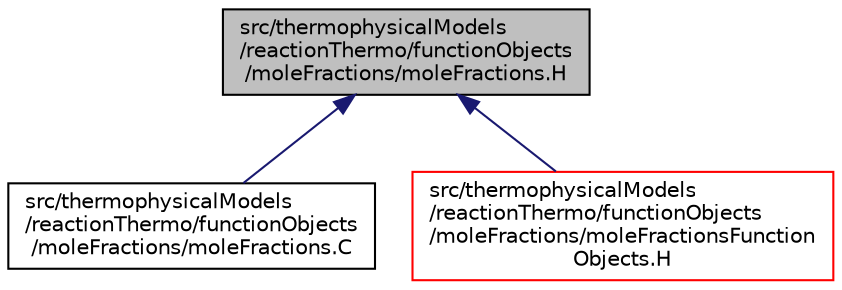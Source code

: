 digraph "src/thermophysicalModels/reactionThermo/functionObjects/moleFractions/moleFractions.H"
{
  bgcolor="transparent";
  edge [fontname="Helvetica",fontsize="10",labelfontname="Helvetica",labelfontsize="10"];
  node [fontname="Helvetica",fontsize="10",shape=record];
  Node1 [label="src/thermophysicalModels\l/reactionThermo/functionObjects\l/moleFractions/moleFractions.H",height=0.2,width=0.4,color="black", fillcolor="grey75", style="filled", fontcolor="black"];
  Node1 -> Node2 [dir="back",color="midnightblue",fontsize="10",style="solid",fontname="Helvetica"];
  Node2 [label="src/thermophysicalModels\l/reactionThermo/functionObjects\l/moleFractions/moleFractions.C",height=0.2,width=0.4,color="black",URL="$a10351.html"];
  Node1 -> Node3 [dir="back",color="midnightblue",fontsize="10",style="solid",fontname="Helvetica"];
  Node3 [label="src/thermophysicalModels\l/reactionThermo/functionObjects\l/moleFractions/moleFractionsFunction\lObjects.H",height=0.2,width=0.4,color="red",URL="$a10354.html"];
}
